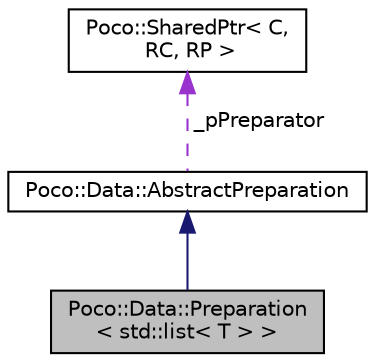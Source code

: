 digraph "Poco::Data::Preparation&lt; std::list&lt; T &gt; &gt;"
{
 // LATEX_PDF_SIZE
  edge [fontname="Helvetica",fontsize="10",labelfontname="Helvetica",labelfontsize="10"];
  node [fontname="Helvetica",fontsize="10",shape=record];
  Node1 [label="Poco::Data::Preparation\l\< std::list\< T \> \>",height=0.2,width=0.4,color="black", fillcolor="grey75", style="filled", fontcolor="black",tooltip=" "];
  Node2 -> Node1 [dir="back",color="midnightblue",fontsize="10",style="solid"];
  Node2 [label="Poco::Data::AbstractPreparation",height=0.2,width=0.4,color="black", fillcolor="white", style="filled",URL="$classPoco_1_1Data_1_1AbstractPreparation.html",tooltip="Interface for calling the appropriate AbstractPreparator method."];
  Node3 -> Node2 [dir="back",color="darkorchid3",fontsize="10",style="dashed",label=" _pPreparator" ];
  Node3 [label="Poco::SharedPtr\< C,\l RC, RP \>",height=0.2,width=0.4,color="black", fillcolor="white", style="filled",URL="$classPoco_1_1SharedPtr.html",tooltip=" "];
}

